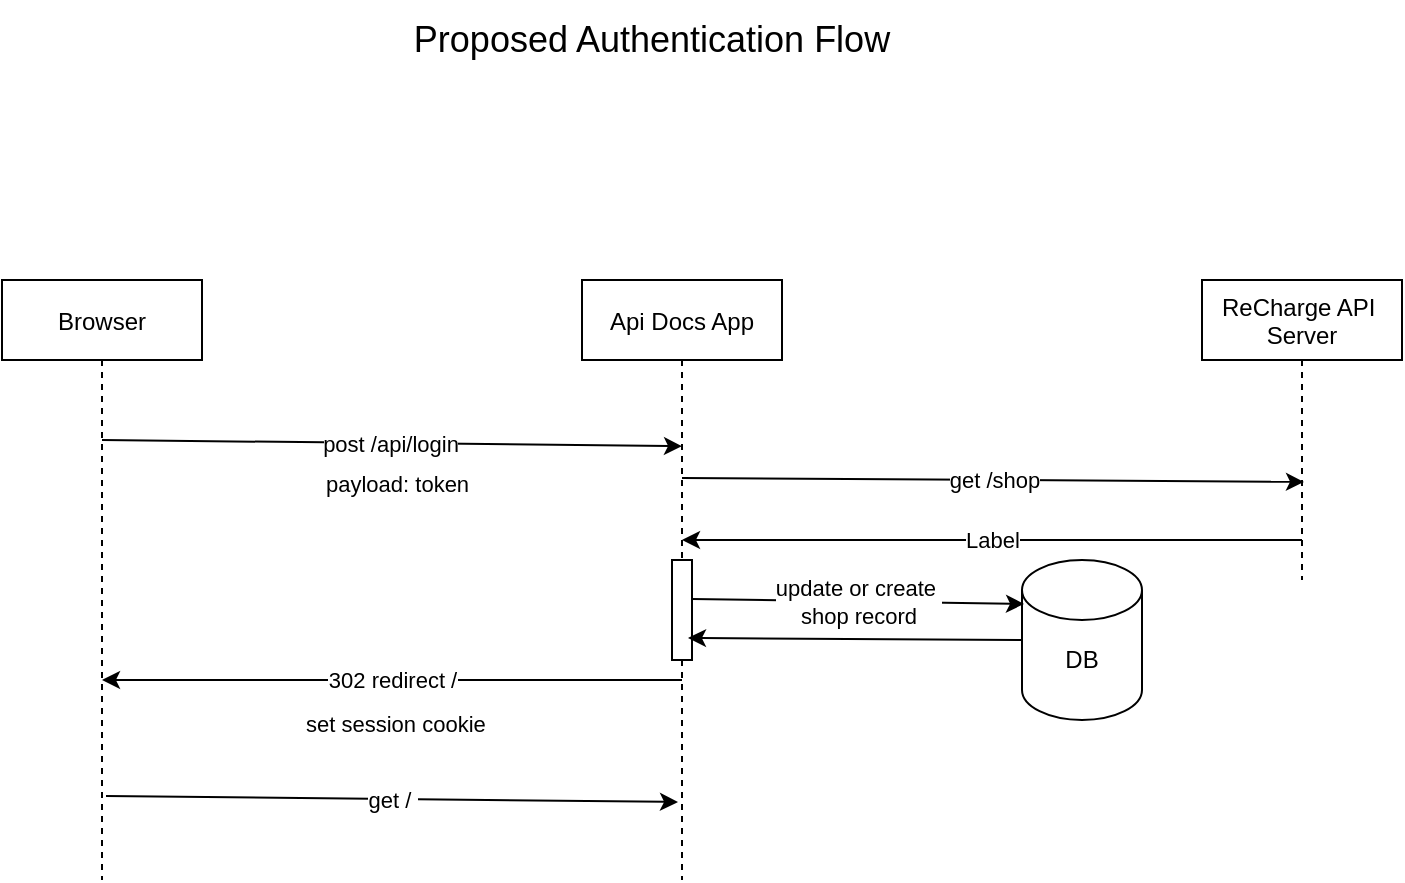 <mxfile version="14.8.2" type="github">
  <diagram id="kgpKYQtTHZ0yAKxKKP6v" name="Page-1">
    <mxGraphModel dx="1662" dy="762" grid="1" gridSize="10" guides="1" tooltips="1" connect="1" arrows="1" fold="1" page="1" pageScale="1" pageWidth="850" pageHeight="1100" math="0" shadow="0">
      <root>
        <mxCell id="0" />
        <mxCell id="1" parent="0" />
        <mxCell id="3nuBFxr9cyL0pnOWT2aG-1" value="Api Docs App" style="shape=umlLifeline;perimeter=lifelinePerimeter;container=1;collapsible=0;recursiveResize=0;rounded=0;shadow=0;strokeWidth=1;" parent="1" vertex="1">
          <mxGeometry x="390" y="180" width="100" height="300" as="geometry" />
        </mxCell>
        <mxCell id="3nuBFxr9cyL0pnOWT2aG-5" value="ReCharge API &#xa;Server" style="shape=umlLifeline;perimeter=lifelinePerimeter;container=1;collapsible=0;recursiveResize=0;rounded=0;shadow=0;strokeWidth=1;" parent="1" vertex="1">
          <mxGeometry x="700" y="180" width="100" height="150" as="geometry" />
        </mxCell>
        <mxCell id="cPcHKRKm8nas2TuGx9sg-1" value="&lt;font style=&quot;font-size: 18px&quot;&gt;Proposed Authentication Flow&lt;/font&gt;" style="text;html=1;strokeColor=none;fillColor=none;align=center;verticalAlign=middle;whiteSpace=wrap;rounded=0;" vertex="1" parent="1">
          <mxGeometry x="240" y="40" width="370" height="40" as="geometry" />
        </mxCell>
        <mxCell id="cPcHKRKm8nas2TuGx9sg-3" value="Browser" style="shape=umlLifeline;perimeter=lifelinePerimeter;container=1;collapsible=0;recursiveResize=0;rounded=0;shadow=0;strokeWidth=1;" vertex="1" parent="1">
          <mxGeometry x="100" y="180" width="100" height="300" as="geometry" />
        </mxCell>
        <mxCell id="cPcHKRKm8nas2TuGx9sg-7" value="" style="endArrow=classic;html=1;entryX=0.5;entryY=0.277;entryDx=0;entryDy=0;entryPerimeter=0;" edge="1" parent="1" target="3nuBFxr9cyL0pnOWT2aG-1">
          <mxGeometry relative="1" as="geometry">
            <mxPoint x="150" y="260" as="sourcePoint" />
            <mxPoint x="310" y="260" as="targetPoint" />
          </mxGeometry>
        </mxCell>
        <mxCell id="cPcHKRKm8nas2TuGx9sg-8" value="post /api/login" style="edgeLabel;resizable=0;html=1;align=center;verticalAlign=middle;" connectable="0" vertex="1" parent="cPcHKRKm8nas2TuGx9sg-7">
          <mxGeometry relative="1" as="geometry">
            <mxPoint x="-1" as="offset" />
          </mxGeometry>
        </mxCell>
        <mxCell id="cPcHKRKm8nas2TuGx9sg-9" value="payload: token" style="edgeLabel;resizable=0;html=1;align=left;verticalAlign=bottom;" connectable="0" vertex="1" parent="cPcHKRKm8nas2TuGx9sg-7">
          <mxGeometry x="-1" relative="1" as="geometry">
            <mxPoint x="110" y="30" as="offset" />
          </mxGeometry>
        </mxCell>
        <mxCell id="cPcHKRKm8nas2TuGx9sg-10" value="" style="endArrow=classic;html=1;exitX=0.5;exitY=0.33;exitDx=0;exitDy=0;exitPerimeter=0;entryX=0.51;entryY=0.673;entryDx=0;entryDy=0;entryPerimeter=0;" edge="1" parent="1" source="3nuBFxr9cyL0pnOWT2aG-1" target="3nuBFxr9cyL0pnOWT2aG-5">
          <mxGeometry relative="1" as="geometry">
            <mxPoint x="460" y="280" as="sourcePoint" />
            <mxPoint x="747" y="283" as="targetPoint" />
          </mxGeometry>
        </mxCell>
        <mxCell id="cPcHKRKm8nas2TuGx9sg-11" value="get /shop" style="edgeLabel;resizable=0;html=1;align=center;verticalAlign=middle;" connectable="0" vertex="1" parent="cPcHKRKm8nas2TuGx9sg-10">
          <mxGeometry relative="1" as="geometry" />
        </mxCell>
        <mxCell id="cPcHKRKm8nas2TuGx9sg-12" value="" style="endArrow=classic;html=1;" edge="1" parent="1">
          <mxGeometry relative="1" as="geometry">
            <mxPoint x="750" y="310" as="sourcePoint" />
            <mxPoint x="440" y="310" as="targetPoint" />
          </mxGeometry>
        </mxCell>
        <mxCell id="cPcHKRKm8nas2TuGx9sg-13" value="Label" style="edgeLabel;resizable=0;html=1;align=center;verticalAlign=middle;" connectable="0" vertex="1" parent="cPcHKRKm8nas2TuGx9sg-12">
          <mxGeometry relative="1" as="geometry" />
        </mxCell>
        <mxCell id="cPcHKRKm8nas2TuGx9sg-15" value="" style="rounded=0;whiteSpace=wrap;html=1;" vertex="1" parent="1">
          <mxGeometry x="435" y="320" width="10" height="50" as="geometry" />
        </mxCell>
        <mxCell id="cPcHKRKm8nas2TuGx9sg-16" value="" style="endArrow=classic;html=1;" edge="1" parent="1" target="cPcHKRKm8nas2TuGx9sg-3">
          <mxGeometry relative="1" as="geometry">
            <mxPoint x="440" y="380" as="sourcePoint" />
            <mxPoint x="280" y="380" as="targetPoint" />
          </mxGeometry>
        </mxCell>
        <mxCell id="cPcHKRKm8nas2TuGx9sg-17" value="302 redirect /" style="edgeLabel;resizable=0;html=1;align=center;verticalAlign=middle;" connectable="0" vertex="1" parent="cPcHKRKm8nas2TuGx9sg-16">
          <mxGeometry relative="1" as="geometry">
            <mxPoint as="offset" />
          </mxGeometry>
        </mxCell>
        <mxCell id="cPcHKRKm8nas2TuGx9sg-18" value="set session cookie" style="edgeLabel;resizable=0;html=1;align=left;verticalAlign=bottom;" connectable="0" vertex="1" parent="cPcHKRKm8nas2TuGx9sg-16">
          <mxGeometry x="-1" relative="1" as="geometry">
            <mxPoint x="-190" y="30" as="offset" />
          </mxGeometry>
        </mxCell>
        <mxCell id="cPcHKRKm8nas2TuGx9sg-20" value="" style="endArrow=classic;html=1;exitX=0.52;exitY=0.86;exitDx=0;exitDy=0;exitPerimeter=0;entryX=0.48;entryY=0.87;entryDx=0;entryDy=0;entryPerimeter=0;" edge="1" parent="1" source="cPcHKRKm8nas2TuGx9sg-3" target="3nuBFxr9cyL0pnOWT2aG-1">
          <mxGeometry relative="1" as="geometry">
            <mxPoint x="250" y="440" as="sourcePoint" />
            <mxPoint x="350" y="440" as="targetPoint" />
          </mxGeometry>
        </mxCell>
        <mxCell id="cPcHKRKm8nas2TuGx9sg-21" value="get /&amp;nbsp;" style="edgeLabel;resizable=0;html=1;align=center;verticalAlign=middle;" connectable="0" vertex="1" parent="cPcHKRKm8nas2TuGx9sg-20">
          <mxGeometry relative="1" as="geometry" />
        </mxCell>
        <mxCell id="cPcHKRKm8nas2TuGx9sg-22" value="" style="shape=cylinder3;whiteSpace=wrap;html=1;boundedLbl=1;backgroundOutline=1;size=15;" vertex="1" parent="1">
          <mxGeometry x="610" y="320" width="60" height="80" as="geometry" />
        </mxCell>
        <mxCell id="cPcHKRKm8nas2TuGx9sg-23" value="DB" style="text;html=1;strokeColor=none;fillColor=none;align=center;verticalAlign=middle;whiteSpace=wrap;rounded=0;" vertex="1" parent="1">
          <mxGeometry x="620" y="360" width="40" height="20" as="geometry" />
        </mxCell>
        <mxCell id="cPcHKRKm8nas2TuGx9sg-24" value="" style="endArrow=classic;html=1;entryX=0.017;entryY=0.275;entryDx=0;entryDy=0;entryPerimeter=0;" edge="1" parent="1" target="cPcHKRKm8nas2TuGx9sg-22">
          <mxGeometry relative="1" as="geometry">
            <mxPoint x="445" y="339.5" as="sourcePoint" />
            <mxPoint x="545" y="339.5" as="targetPoint" />
          </mxGeometry>
        </mxCell>
        <mxCell id="cPcHKRKm8nas2TuGx9sg-25" value="update or create&amp;nbsp;&lt;br&gt;shop record" style="edgeLabel;resizable=0;html=1;align=center;verticalAlign=middle;" connectable="0" vertex="1" parent="cPcHKRKm8nas2TuGx9sg-24">
          <mxGeometry relative="1" as="geometry" />
        </mxCell>
        <mxCell id="cPcHKRKm8nas2TuGx9sg-26" value="" style="endArrow=classic;html=1;exitX=0;exitY=0.5;exitDx=0;exitDy=0;exitPerimeter=0;" edge="1" parent="1" source="cPcHKRKm8nas2TuGx9sg-22">
          <mxGeometry width="50" height="50" relative="1" as="geometry">
            <mxPoint x="603" y="360" as="sourcePoint" />
            <mxPoint x="443" y="359" as="targetPoint" />
          </mxGeometry>
        </mxCell>
      </root>
    </mxGraphModel>
  </diagram>
</mxfile>
